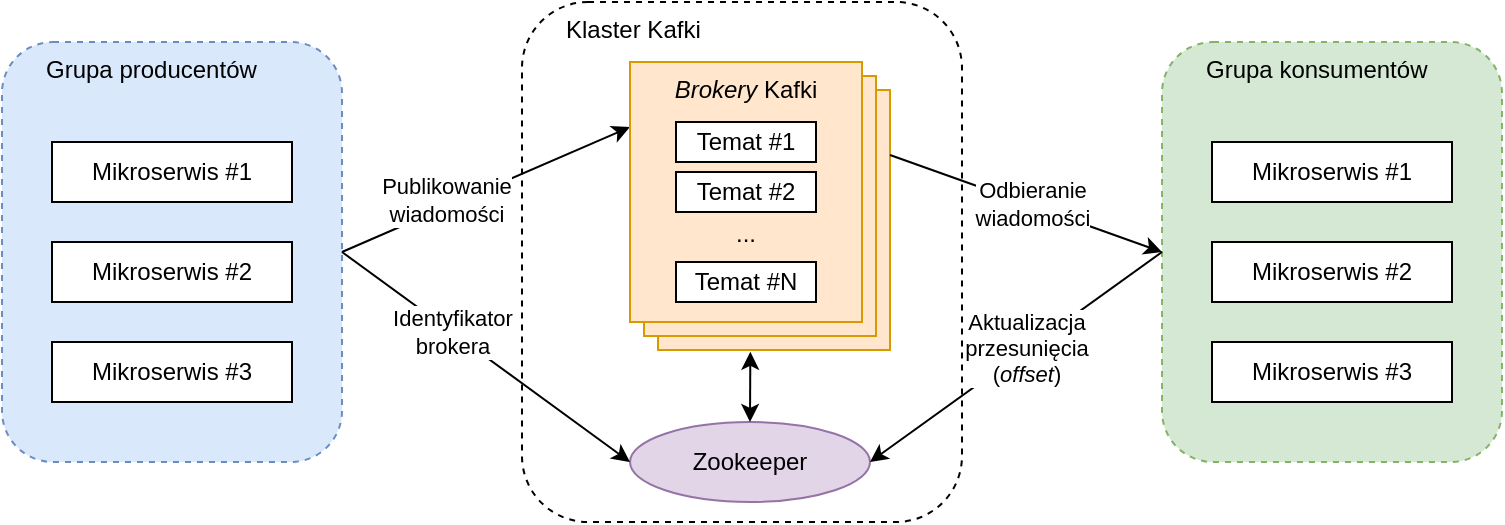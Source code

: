<mxfile version="22.1.15" type="device">
  <diagram name="Strona-1" id="bi4nhCwk8ufDqVd5JQAB">
    <mxGraphModel dx="1751" dy="506" grid="1" gridSize="10" guides="1" tooltips="1" connect="1" arrows="1" fold="1" page="1" pageScale="1" pageWidth="827" pageHeight="1169" math="0" shadow="0">
      <root>
        <mxCell id="0" />
        <mxCell id="1" parent="0" />
        <mxCell id="LT_KRnXAPmdq0MkP6ksq-1" value="&amp;nbsp; &amp;nbsp; &amp;nbsp; Klaster Kafki" style="rounded=1;whiteSpace=wrap;html=1;dashed=1;verticalAlign=top;align=left;fillColor=none;" vertex="1" parent="1">
          <mxGeometry x="240" y="110" width="220" height="260" as="geometry" />
        </mxCell>
        <mxCell id="LT_KRnXAPmdq0MkP6ksq-38" value="" style="rounded=0;whiteSpace=wrap;html=1;fillColor=#ffe6cc;strokeColor=#d79b00;verticalAlign=top;" vertex="1" parent="1">
          <mxGeometry x="308" y="154" width="116" height="130" as="geometry" />
        </mxCell>
        <mxCell id="LT_KRnXAPmdq0MkP6ksq-37" value="" style="rounded=0;whiteSpace=wrap;html=1;fillColor=#ffe6cc;strokeColor=#d79b00;verticalAlign=top;" vertex="1" parent="1">
          <mxGeometry x="301" y="147" width="116" height="130" as="geometry" />
        </mxCell>
        <mxCell id="LT_KRnXAPmdq0MkP6ksq-6" value="Zookeeper" style="ellipse;whiteSpace=wrap;html=1;fillColor=#e1d5e7;strokeColor=#9673a6;" vertex="1" parent="1">
          <mxGeometry x="294" y="320" width="120" height="40" as="geometry" />
        </mxCell>
        <mxCell id="LT_KRnXAPmdq0MkP6ksq-7" value="" style="endArrow=classic;startArrow=classic;html=1;rounded=0;exitX=0.5;exitY=0;exitDx=0;exitDy=0;entryX=0.398;entryY=1.007;entryDx=0;entryDy=0;entryPerimeter=0;" edge="1" parent="1" source="LT_KRnXAPmdq0MkP6ksq-6" target="LT_KRnXAPmdq0MkP6ksq-38">
          <mxGeometry width="50" height="50" relative="1" as="geometry">
            <mxPoint x="351.05" y="330.84" as="sourcePoint" />
            <mxPoint x="352.94" y="225.0" as="targetPoint" />
          </mxGeometry>
        </mxCell>
        <mxCell id="LT_KRnXAPmdq0MkP6ksq-8" value="&amp;nbsp; &amp;nbsp; &amp;nbsp; Grupa producentów" style="rounded=1;whiteSpace=wrap;html=1;dashed=1;verticalAlign=top;align=left;fillColor=#dae8fc;strokeColor=#6c8ebf;" vertex="1" parent="1">
          <mxGeometry x="-20" y="130" width="170" height="210" as="geometry" />
        </mxCell>
        <mxCell id="LT_KRnXAPmdq0MkP6ksq-9" value="Mikroserwis #1" style="rounded=0;whiteSpace=wrap;html=1;" vertex="1" parent="1">
          <mxGeometry x="5" y="180" width="120" height="30" as="geometry" />
        </mxCell>
        <mxCell id="LT_KRnXAPmdq0MkP6ksq-10" value="Mikroserwis #2" style="rounded=0;whiteSpace=wrap;html=1;" vertex="1" parent="1">
          <mxGeometry x="5" y="230" width="120" height="30" as="geometry" />
        </mxCell>
        <mxCell id="LT_KRnXAPmdq0MkP6ksq-11" value="Mikroserwis #3" style="rounded=0;whiteSpace=wrap;html=1;" vertex="1" parent="1">
          <mxGeometry x="5" y="280" width="120" height="30" as="geometry" />
        </mxCell>
        <mxCell id="LT_KRnXAPmdq0MkP6ksq-17" value="&amp;nbsp; &amp;nbsp; &amp;nbsp; Grupa konsumentów" style="rounded=1;whiteSpace=wrap;html=1;dashed=1;verticalAlign=top;align=left;fillColor=#d5e8d4;strokeColor=#82b366;" vertex="1" parent="1">
          <mxGeometry x="560" y="130" width="170" height="210" as="geometry" />
        </mxCell>
        <mxCell id="LT_KRnXAPmdq0MkP6ksq-19" value="" style="endArrow=classic;html=1;rounded=0;exitX=1;exitY=0.5;exitDx=0;exitDy=0;entryX=0;entryY=0.25;entryDx=0;entryDy=0;" edge="1" parent="1" source="LT_KRnXAPmdq0MkP6ksq-8" target="LT_KRnXAPmdq0MkP6ksq-2">
          <mxGeometry width="50" height="50" relative="1" as="geometry">
            <mxPoint x="370" y="210" as="sourcePoint" />
            <mxPoint x="420" y="160" as="targetPoint" />
          </mxGeometry>
        </mxCell>
        <mxCell id="LT_KRnXAPmdq0MkP6ksq-24" value="Publikowanie&lt;br&gt;wiadomości" style="edgeLabel;html=1;align=center;verticalAlign=middle;resizable=0;points=[];" vertex="1" connectable="0" parent="LT_KRnXAPmdq0MkP6ksq-19">
          <mxGeometry x="-0.264" y="3" relative="1" as="geometry">
            <mxPoint as="offset" />
          </mxGeometry>
        </mxCell>
        <mxCell id="LT_KRnXAPmdq0MkP6ksq-21" value="" style="endArrow=classic;html=1;rounded=0;exitX=1;exitY=0.5;exitDx=0;exitDy=0;entryX=0;entryY=0.5;entryDx=0;entryDy=0;" edge="1" parent="1" source="LT_KRnXAPmdq0MkP6ksq-8" target="LT_KRnXAPmdq0MkP6ksq-6">
          <mxGeometry width="50" height="50" relative="1" as="geometry">
            <mxPoint x="370" y="130" as="sourcePoint" />
            <mxPoint x="420" y="80" as="targetPoint" />
          </mxGeometry>
        </mxCell>
        <mxCell id="LT_KRnXAPmdq0MkP6ksq-23" value="Identyfikator&lt;br&gt;brokera" style="edgeLabel;html=1;align=center;verticalAlign=middle;resizable=0;points=[];" vertex="1" connectable="0" parent="LT_KRnXAPmdq0MkP6ksq-21">
          <mxGeometry x="-0.235" relative="1" as="geometry">
            <mxPoint as="offset" />
          </mxGeometry>
        </mxCell>
        <mxCell id="LT_KRnXAPmdq0MkP6ksq-25" value="Mikroserwis #1" style="rounded=0;whiteSpace=wrap;html=1;" vertex="1" parent="1">
          <mxGeometry x="585" y="180" width="120" height="30" as="geometry" />
        </mxCell>
        <mxCell id="LT_KRnXAPmdq0MkP6ksq-26" value="Mikroserwis #2" style="rounded=0;whiteSpace=wrap;html=1;" vertex="1" parent="1">
          <mxGeometry x="585" y="230" width="120" height="30" as="geometry" />
        </mxCell>
        <mxCell id="LT_KRnXAPmdq0MkP6ksq-27" value="Mikroserwis #3" style="rounded=0;whiteSpace=wrap;html=1;" vertex="1" parent="1">
          <mxGeometry x="585" y="280" width="120" height="30" as="geometry" />
        </mxCell>
        <mxCell id="LT_KRnXAPmdq0MkP6ksq-29" value="" style="endArrow=none;html=1;rounded=0;exitX=0;exitY=0.5;exitDx=0;exitDy=0;entryX=1;entryY=0.25;entryDx=0;entryDy=0;endFill=0;startArrow=classic;startFill=1;" edge="1" parent="1" source="LT_KRnXAPmdq0MkP6ksq-17" target="LT_KRnXAPmdq0MkP6ksq-38">
          <mxGeometry width="50" height="50" relative="1" as="geometry">
            <mxPoint x="370" y="210" as="sourcePoint" />
            <mxPoint x="420" y="180" as="targetPoint" />
          </mxGeometry>
        </mxCell>
        <mxCell id="LT_KRnXAPmdq0MkP6ksq-30" value="Odbieranie&lt;br&gt;wiadomości" style="edgeLabel;html=1;align=center;verticalAlign=middle;resizable=0;points=[];" vertex="1" connectable="0" parent="LT_KRnXAPmdq0MkP6ksq-29">
          <mxGeometry x="-0.038" y="-1" relative="1" as="geometry">
            <mxPoint as="offset" />
          </mxGeometry>
        </mxCell>
        <mxCell id="LT_KRnXAPmdq0MkP6ksq-32" value="" style="endArrow=classic;html=1;rounded=0;exitX=0;exitY=0.5;exitDx=0;exitDy=0;entryX=1;entryY=0.5;entryDx=0;entryDy=0;" edge="1" parent="1" source="LT_KRnXAPmdq0MkP6ksq-17" target="LT_KRnXAPmdq0MkP6ksq-6">
          <mxGeometry width="50" height="50" relative="1" as="geometry">
            <mxPoint x="370" y="210" as="sourcePoint" />
            <mxPoint x="420" y="160" as="targetPoint" />
          </mxGeometry>
        </mxCell>
        <mxCell id="LT_KRnXAPmdq0MkP6ksq-33" value="Aktualizacja&lt;br&gt;przesunięcia&lt;br&gt;(&lt;i&gt;offset&lt;/i&gt;)" style="edgeLabel;html=1;align=center;verticalAlign=middle;resizable=0;points=[];" vertex="1" connectable="0" parent="LT_KRnXAPmdq0MkP6ksq-32">
          <mxGeometry x="-0.078" y="-1" relative="1" as="geometry">
            <mxPoint as="offset" />
          </mxGeometry>
        </mxCell>
        <mxCell id="LT_KRnXAPmdq0MkP6ksq-2" value="&lt;i&gt;Brokery&lt;/i&gt; Kafki&lt;br&gt;&lt;br&gt;&lt;br&gt;&lt;br&gt;&lt;br&gt;..." style="rounded=0;whiteSpace=wrap;html=1;fillColor=#ffe6cc;strokeColor=#d79b00;verticalAlign=top;" vertex="1" parent="1">
          <mxGeometry x="294" y="140" width="116" height="130" as="geometry" />
        </mxCell>
        <mxCell id="LT_KRnXAPmdq0MkP6ksq-34" value="Temat #1" style="rounded=0;whiteSpace=wrap;html=1;" vertex="1" parent="1">
          <mxGeometry x="317" y="170" width="70" height="20" as="geometry" />
        </mxCell>
        <mxCell id="LT_KRnXAPmdq0MkP6ksq-35" value="Temat #2" style="rounded=0;whiteSpace=wrap;html=1;" vertex="1" parent="1">
          <mxGeometry x="317" y="195" width="70" height="20" as="geometry" />
        </mxCell>
        <mxCell id="LT_KRnXAPmdq0MkP6ksq-36" value="Temat #N" style="rounded=0;whiteSpace=wrap;html=1;" vertex="1" parent="1">
          <mxGeometry x="317" y="240" width="70" height="20" as="geometry" />
        </mxCell>
      </root>
    </mxGraphModel>
  </diagram>
</mxfile>
